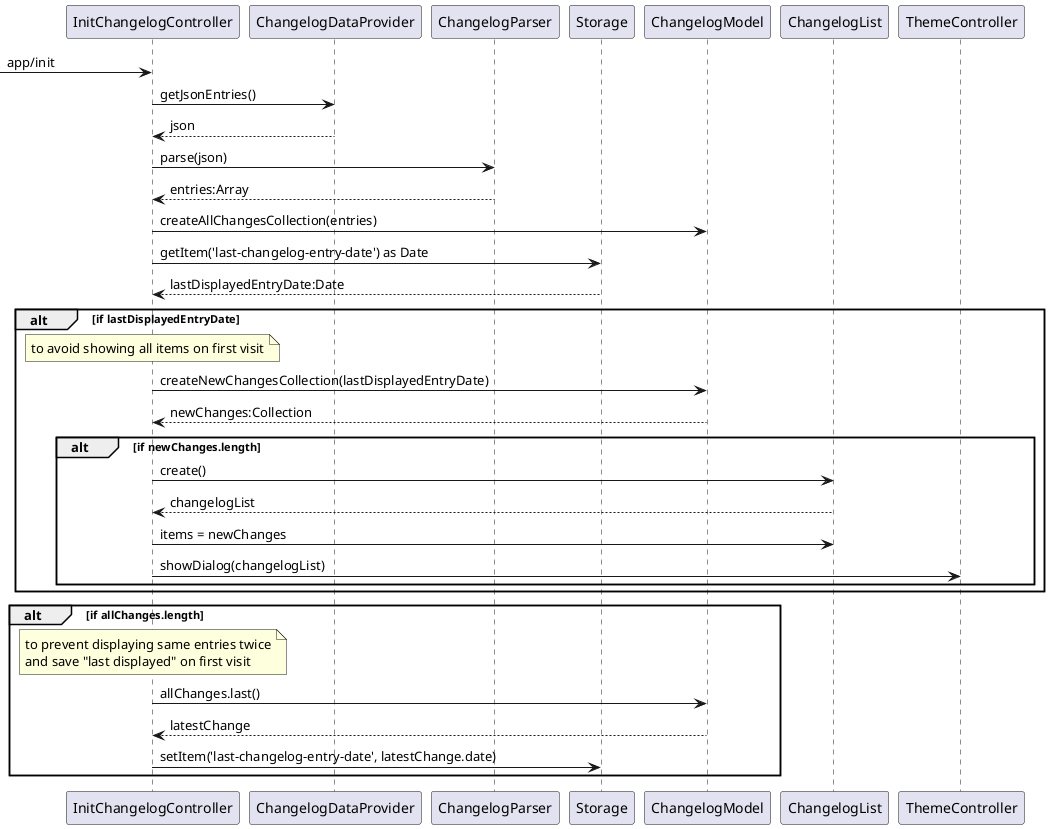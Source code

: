 @startuml
participant InitChangelogController as ICC
participant ChangelogDataProvider as CDP
participant ChangelogParser as CP
participant Storage as S
participant ChangelogModel as CM
participant ChangelogList as CL
participant ThemeController as TC

[-> ICC : app/init

ICC -> CDP : getJsonEntries()
ICC <-- CDP : json
ICC -> CP : parse(json)
ICC <-- CP : entries:Array

ICC -> CM : createAllChangesCollection(entries)

ICC -> S : getItem('last-changelog-entry-date') as Date
ICC <-- S : lastDisplayedEntryDate:Date

alt if lastDisplayedEntryDate
    note over ICC: to avoid showing all items on first visit
    ICC -> CM : createNewChangesCollection(lastDisplayedEntryDate)
    ICC <-- CM : newChanges:Collection
    alt if newChanges.length
        ICC -> CL : create()
        ICC <-- CL : changelogList
        ICC -> CL : items = newChanges
        ICC -> TC : showDialog(changelogList)
    end
end

alt if allChanges.length
    note over ICC: to prevent displaying same entries twice\nand save "last displayed" on first visit
    ICC -> CM : allChanges.last()
    ICC <-- CM : latestChange
    ICC -> S : setItem('last-changelog-entry-date', latestChange.date)
end

@enduml